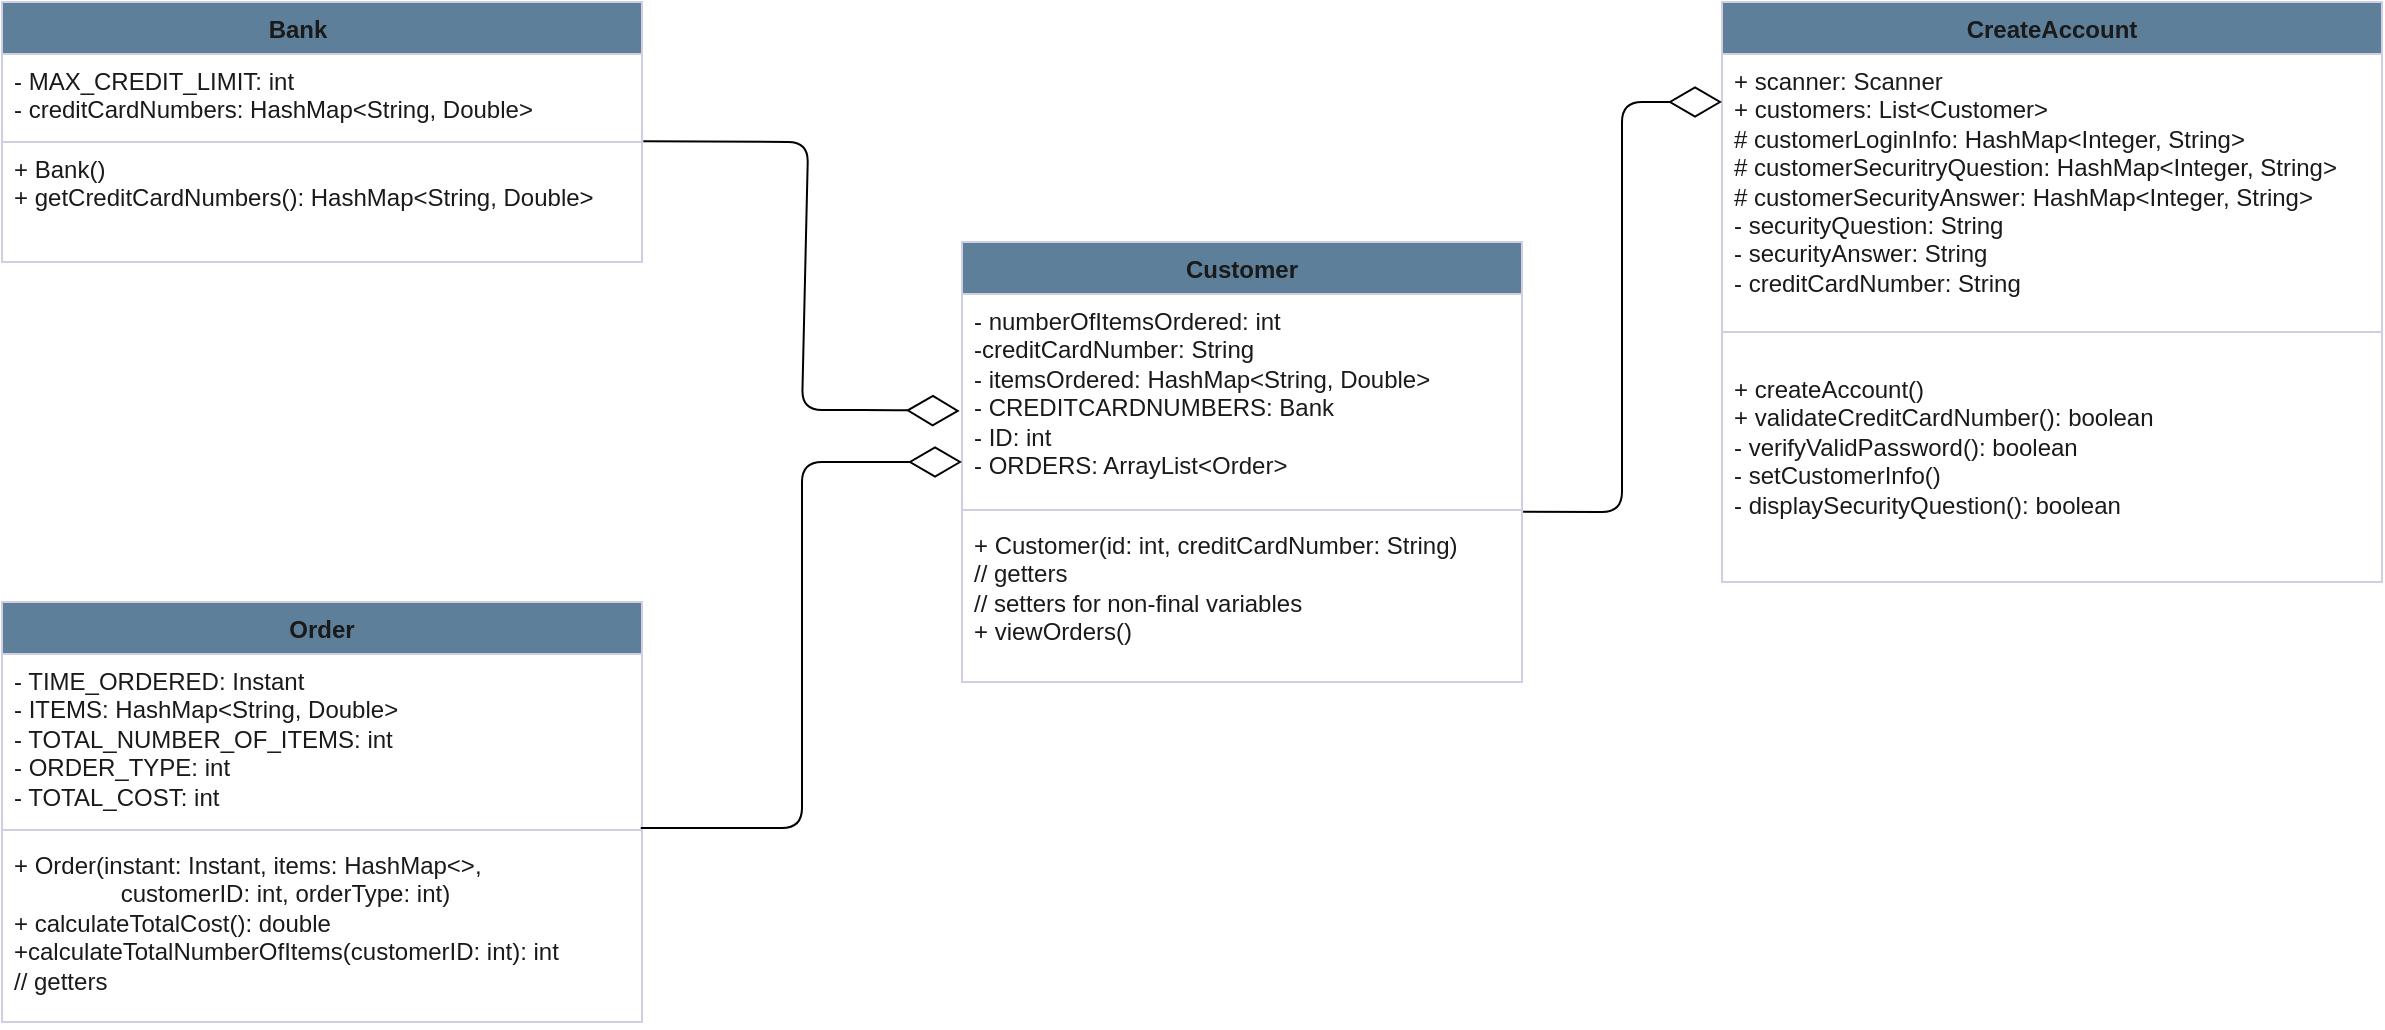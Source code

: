 <mxfile version="24.6.5" type="github">
  <diagram id="C5RBs43oDa-KdzZeNtuy" name="Page-1">
    <mxGraphModel dx="2166" dy="1157" grid="1" gridSize="10" guides="1" tooltips="1" connect="1" arrows="1" fold="1" page="0" pageScale="1" pageWidth="827" pageHeight="1169" math="0" shadow="0">
      <root>
        <mxCell id="WIyWlLk6GJQsqaUBKTNV-0" />
        <mxCell id="WIyWlLk6GJQsqaUBKTNV-1" parent="WIyWlLk6GJQsqaUBKTNV-0" />
        <mxCell id="_u_Hbc2MwsH1nvTyMpZz-0" value="Bank&lt;span style=&quot;white-space: pre;&quot;&gt;&#x9;&lt;/span&gt;" style="swimlane;fontStyle=1;align=center;verticalAlign=top;childLayout=stackLayout;horizontal=1;startSize=26;horizontalStack=0;resizeParent=1;resizeParentMax=0;resizeLast=0;collapsible=1;marginBottom=0;whiteSpace=wrap;html=1;labelBackgroundColor=none;fillColor=#5D7F99;strokeColor=#D0CEE2;fontColor=#1A1A1A;rounded=0;" vertex="1" parent="WIyWlLk6GJQsqaUBKTNV-1">
          <mxGeometry x="-760" y="-110" width="320" height="130" as="geometry" />
        </mxCell>
        <mxCell id="_u_Hbc2MwsH1nvTyMpZz-1" value="&lt;div&gt;- MAX_CREDIT_LIMIT: int&lt;/div&gt;&lt;div&gt;- creditCardNumbers: HashMap&amp;lt;String, Double&amp;gt;&lt;br&gt;&lt;/div&gt;" style="text;strokeColor=none;fillColor=none;align=left;verticalAlign=top;spacingLeft=4;spacingRight=4;overflow=hidden;rotatable=0;points=[[0,0.5],[1,0.5]];portConstraint=eastwest;whiteSpace=wrap;html=1;labelBackgroundColor=none;fontColor=#1A1A1A;rounded=0;" vertex="1" parent="_u_Hbc2MwsH1nvTyMpZz-0">
          <mxGeometry y="26" width="320" height="44" as="geometry" />
        </mxCell>
        <mxCell id="_u_Hbc2MwsH1nvTyMpZz-3" value="&lt;div&gt;+ Bank()&lt;/div&gt;&lt;div&gt;+ getCreditCardNumbers(): HashMap&amp;lt;String, Double&amp;gt;&lt;br&gt;&lt;/div&gt;" style="text;strokeColor=#D0CEE2;fillColor=none;align=left;verticalAlign=top;spacingLeft=4;spacingRight=4;overflow=hidden;rotatable=0;points=[[0,0.5],[1,0.5]];portConstraint=eastwest;whiteSpace=wrap;html=1;labelBackgroundColor=none;fontColor=#1A1A1A;rounded=0;" vertex="1" parent="_u_Hbc2MwsH1nvTyMpZz-0">
          <mxGeometry y="70" width="320" height="60" as="geometry" />
        </mxCell>
        <mxCell id="_u_Hbc2MwsH1nvTyMpZz-5" value="CreateAccount" style="swimlane;fontStyle=1;align=center;verticalAlign=top;childLayout=stackLayout;horizontal=1;startSize=26;horizontalStack=0;resizeParent=1;resizeParentMax=0;resizeLast=0;collapsible=1;marginBottom=0;whiteSpace=wrap;html=1;labelBackgroundColor=none;fillColor=#5D7F99;strokeColor=#D0CEE2;fontColor=#1A1A1A;rounded=0;" vertex="1" parent="WIyWlLk6GJQsqaUBKTNV-1">
          <mxGeometry x="100" y="-110" width="330" height="290" as="geometry" />
        </mxCell>
        <mxCell id="_u_Hbc2MwsH1nvTyMpZz-6" value="&lt;div&gt;+ scanner: Scanner&lt;/div&gt;&lt;div&gt;+ customers: List&amp;lt;Customer&amp;gt;&lt;/div&gt;&lt;div&gt;# customerLoginInfo: HashMap&amp;lt;Integer, String&amp;gt;&lt;/div&gt;&lt;div&gt;# customerSecuritryQuestion: HashMap&amp;lt;Integer, String&amp;gt;&lt;/div&gt;&lt;div&gt;# customerSecurityAnswer: HashMap&amp;lt;Integer, String&amp;gt;&lt;/div&gt;&lt;div&gt;- securityQuestion: String&lt;/div&gt;&lt;div&gt;- securityAnswer: String&lt;/div&gt;&lt;div&gt;- creditCardNumber: String&lt;br&gt;&lt;/div&gt;" style="text;strokeColor=none;fillColor=none;align=left;verticalAlign=top;spacingLeft=4;spacingRight=4;overflow=hidden;rotatable=0;points=[[0,0.5],[1,0.5]];portConstraint=eastwest;whiteSpace=wrap;html=1;labelBackgroundColor=none;fontColor=#1A1A1A;rounded=0;" vertex="1" parent="_u_Hbc2MwsH1nvTyMpZz-5">
          <mxGeometry y="26" width="330" height="124" as="geometry" />
        </mxCell>
        <mxCell id="_u_Hbc2MwsH1nvTyMpZz-7" value="" style="line;strokeWidth=1;fillColor=none;align=left;verticalAlign=middle;spacingTop=-1;spacingLeft=3;spacingRight=3;rotatable=0;labelPosition=right;points=[];portConstraint=eastwest;strokeColor=#D0CEE2;labelBackgroundColor=none;fontColor=#1A1A1A;rounded=0;" vertex="1" parent="_u_Hbc2MwsH1nvTyMpZz-5">
          <mxGeometry y="150" width="330" height="30" as="geometry" />
        </mxCell>
        <mxCell id="_u_Hbc2MwsH1nvTyMpZz-8" value="&lt;div&gt;+ createAccount()&lt;/div&gt;&lt;div&gt;+ validateCreditCardNumber(): boolean&lt;/div&gt;&lt;div&gt;- verifyValidPassword(): boolean&lt;/div&gt;&lt;div&gt;- setCustomerInfo()&lt;/div&gt;&lt;div&gt;- displaySecurityQuestion(): boolean&lt;br&gt;&lt;/div&gt;" style="text;strokeColor=none;fillColor=none;align=left;verticalAlign=top;spacingLeft=4;spacingRight=4;overflow=hidden;rotatable=0;points=[[0,0.5],[1,0.5]];portConstraint=eastwest;whiteSpace=wrap;html=1;labelBackgroundColor=none;fontColor=#1A1A1A;rounded=0;" vertex="1" parent="_u_Hbc2MwsH1nvTyMpZz-5">
          <mxGeometry y="180" width="330" height="110" as="geometry" />
        </mxCell>
        <mxCell id="_u_Hbc2MwsH1nvTyMpZz-9" value="Customer" style="swimlane;fontStyle=1;align=center;verticalAlign=top;childLayout=stackLayout;horizontal=1;startSize=26;horizontalStack=0;resizeParent=1;resizeParentMax=0;resizeLast=0;collapsible=1;marginBottom=0;whiteSpace=wrap;html=1;labelBackgroundColor=none;fillColor=#5D7F99;strokeColor=#D0CEE2;fontColor=#1A1A1A;rounded=0;" vertex="1" parent="WIyWlLk6GJQsqaUBKTNV-1">
          <mxGeometry x="-280" y="10" width="280" height="220" as="geometry" />
        </mxCell>
        <mxCell id="_u_Hbc2MwsH1nvTyMpZz-10" value="&lt;div&gt;- numberOfItemsOrdered: int&lt;/div&gt;&lt;div&gt;-creditCardNumber: String&lt;/div&gt;&lt;div&gt;- itemsOrdered: HashMap&amp;lt;String, Double&amp;gt;&lt;/div&gt;&lt;div&gt;- CREDITCARDNUMBERS: Bank&lt;/div&gt;&lt;div&gt;- ID: int&lt;/div&gt;&lt;div&gt;- ORDERS: ArrayList&amp;lt;Order&amp;gt;&lt;br&gt;&lt;/div&gt;" style="text;strokeColor=none;fillColor=none;align=left;verticalAlign=top;spacingLeft=4;spacingRight=4;overflow=hidden;rotatable=0;points=[[0,0.5],[1,0.5]];portConstraint=eastwest;whiteSpace=wrap;html=1;labelBackgroundColor=none;fontColor=#1A1A1A;rounded=0;" vertex="1" parent="_u_Hbc2MwsH1nvTyMpZz-9">
          <mxGeometry y="26" width="280" height="104" as="geometry" />
        </mxCell>
        <mxCell id="_u_Hbc2MwsH1nvTyMpZz-11" value="" style="line;strokeWidth=1;fillColor=none;align=left;verticalAlign=middle;spacingTop=-1;spacingLeft=3;spacingRight=3;rotatable=0;labelPosition=right;points=[];portConstraint=eastwest;strokeColor=#D0CEE2;labelBackgroundColor=none;fontColor=#1A1A1A;rounded=0;" vertex="1" parent="_u_Hbc2MwsH1nvTyMpZz-9">
          <mxGeometry y="130" width="280" height="8" as="geometry" />
        </mxCell>
        <mxCell id="_u_Hbc2MwsH1nvTyMpZz-12" value="&lt;div&gt;+ Customer(id: int, creditCardNumber: String)&lt;/div&gt;&lt;div&gt;// getters&lt;/div&gt;&lt;div&gt;// setters for non-final variables&lt;/div&gt;&lt;div&gt;+ viewOrders()&lt;br&gt; &lt;/div&gt;" style="text;strokeColor=none;fillColor=none;align=left;verticalAlign=top;spacingLeft=4;spacingRight=4;overflow=hidden;rotatable=0;points=[[0,0.5],[1,0.5]];portConstraint=eastwest;whiteSpace=wrap;html=1;labelBackgroundColor=none;fontColor=#1A1A1A;rounded=0;" vertex="1" parent="_u_Hbc2MwsH1nvTyMpZz-9">
          <mxGeometry y="138" width="280" height="82" as="geometry" />
        </mxCell>
        <mxCell id="_u_Hbc2MwsH1nvTyMpZz-13" value="Order" style="swimlane;fontStyle=1;align=center;verticalAlign=top;childLayout=stackLayout;horizontal=1;startSize=26;horizontalStack=0;resizeParent=1;resizeParentMax=0;resizeLast=0;collapsible=1;marginBottom=0;whiteSpace=wrap;html=1;labelBackgroundColor=none;fillColor=#5D7F99;strokeColor=#D0CEE2;fontColor=#1A1A1A;rounded=0;" vertex="1" parent="WIyWlLk6GJQsqaUBKTNV-1">
          <mxGeometry x="-760" y="190" width="320" height="210" as="geometry" />
        </mxCell>
        <mxCell id="_u_Hbc2MwsH1nvTyMpZz-14" value="&lt;div&gt;- TIME_ORDERED: Instant&lt;/div&gt;&lt;div&gt;- ITEMS: HashMap&amp;lt;String, Double&amp;gt;&lt;/div&gt;&lt;div&gt;- TOTAL_NUMBER_OF_ITEMS: int&lt;/div&gt;&lt;div&gt;- ORDER_TYPE: int&lt;/div&gt;&lt;div&gt;- TOTAL_COST: int&lt;br&gt;&lt;/div&gt;" style="text;strokeColor=none;fillColor=none;align=left;verticalAlign=top;spacingLeft=4;spacingRight=4;overflow=hidden;rotatable=0;points=[[0,0.5],[1,0.5]];portConstraint=eastwest;whiteSpace=wrap;html=1;labelBackgroundColor=none;fontColor=#1A1A1A;rounded=0;" vertex="1" parent="_u_Hbc2MwsH1nvTyMpZz-13">
          <mxGeometry y="26" width="320" height="84" as="geometry" />
        </mxCell>
        <mxCell id="_u_Hbc2MwsH1nvTyMpZz-15" value="" style="line;strokeWidth=1;fillColor=none;align=left;verticalAlign=middle;spacingTop=-1;spacingLeft=3;spacingRight=3;rotatable=0;labelPosition=right;points=[];portConstraint=eastwest;strokeColor=#D0CEE2;labelBackgroundColor=none;fontColor=#1A1A1A;rounded=0;" vertex="1" parent="_u_Hbc2MwsH1nvTyMpZz-13">
          <mxGeometry y="110" width="320" height="8" as="geometry" />
        </mxCell>
        <mxCell id="_u_Hbc2MwsH1nvTyMpZz-16" value="&lt;div&gt;+ Order(instant: Instant, items: HashMap&amp;lt;&amp;gt;, &lt;span style=&quot;white-space: pre;&quot;&gt;&#x9;&lt;/span&gt;&lt;span style=&quot;white-space: pre;&quot;&gt;&#x9;&lt;/span&gt;customerID: int, orderType: int)&lt;/div&gt;&lt;div&gt;+ calculateTotalCost(): double&lt;/div&gt;&lt;div&gt;+calculateTotalNumberOfItems(customerID: int): int&lt;/div&gt;&lt;div&gt;// getters&lt;br&gt;&lt;/div&gt;" style="text;strokeColor=none;fillColor=none;align=left;verticalAlign=top;spacingLeft=4;spacingRight=4;overflow=hidden;rotatable=0;points=[[0,0.5],[1,0.5]];portConstraint=eastwest;whiteSpace=wrap;html=1;labelBackgroundColor=none;fontColor=#1A1A1A;rounded=0;" vertex="1" parent="_u_Hbc2MwsH1nvTyMpZz-13">
          <mxGeometry y="118" width="320" height="92" as="geometry" />
        </mxCell>
        <mxCell id="_u_Hbc2MwsH1nvTyMpZz-21" value="" style="endArrow=diamondThin;endFill=0;endSize=24;html=1;exitX=1.002;exitY=-0.007;exitDx=0;exitDy=0;exitPerimeter=0;entryX=-0.004;entryY=0.562;entryDx=0;entryDy=0;entryPerimeter=0;" edge="1" parent="WIyWlLk6GJQsqaUBKTNV-1" source="_u_Hbc2MwsH1nvTyMpZz-3" target="_u_Hbc2MwsH1nvTyMpZz-10">
          <mxGeometry width="160" relative="1" as="geometry">
            <mxPoint x="-436.92" y="-40" as="sourcePoint" />
            <mxPoint x="-280.0" y="100.568" as="targetPoint" />
            <Array as="points">
              <mxPoint x="-356.92" y="-40" />
              <mxPoint x="-360" y="94" />
              <mxPoint x="-320" y="94" />
            </Array>
          </mxGeometry>
        </mxCell>
        <mxCell id="_u_Hbc2MwsH1nvTyMpZz-22" value="" style="endArrow=diamondThin;endFill=0;endSize=24;html=1;exitX=0.998;exitY=0.379;exitDx=0;exitDy=0;exitPerimeter=0;" edge="1" parent="WIyWlLk6GJQsqaUBKTNV-1" source="_u_Hbc2MwsH1nvTyMpZz-15">
          <mxGeometry width="160" relative="1" as="geometry">
            <mxPoint x="-440" y="120" as="sourcePoint" />
            <mxPoint x="-280" y="120" as="targetPoint" />
            <Array as="points">
              <mxPoint x="-360" y="303" />
              <mxPoint x="-360" y="120" />
            </Array>
          </mxGeometry>
        </mxCell>
        <mxCell id="_u_Hbc2MwsH1nvTyMpZz-23" value="" style="endArrow=diamondThin;endFill=0;endSize=24;html=1;exitX=1.002;exitY=-0.038;exitDx=0;exitDy=0;exitPerimeter=0;" edge="1" parent="WIyWlLk6GJQsqaUBKTNV-1" source="_u_Hbc2MwsH1nvTyMpZz-12">
          <mxGeometry width="160" relative="1" as="geometry">
            <mxPoint x="-60" y="-60" as="sourcePoint" />
            <mxPoint x="100" y="-60" as="targetPoint" />
            <Array as="points">
              <mxPoint x="50" y="145" />
              <mxPoint x="50" y="-60" />
            </Array>
          </mxGeometry>
        </mxCell>
      </root>
    </mxGraphModel>
  </diagram>
</mxfile>
